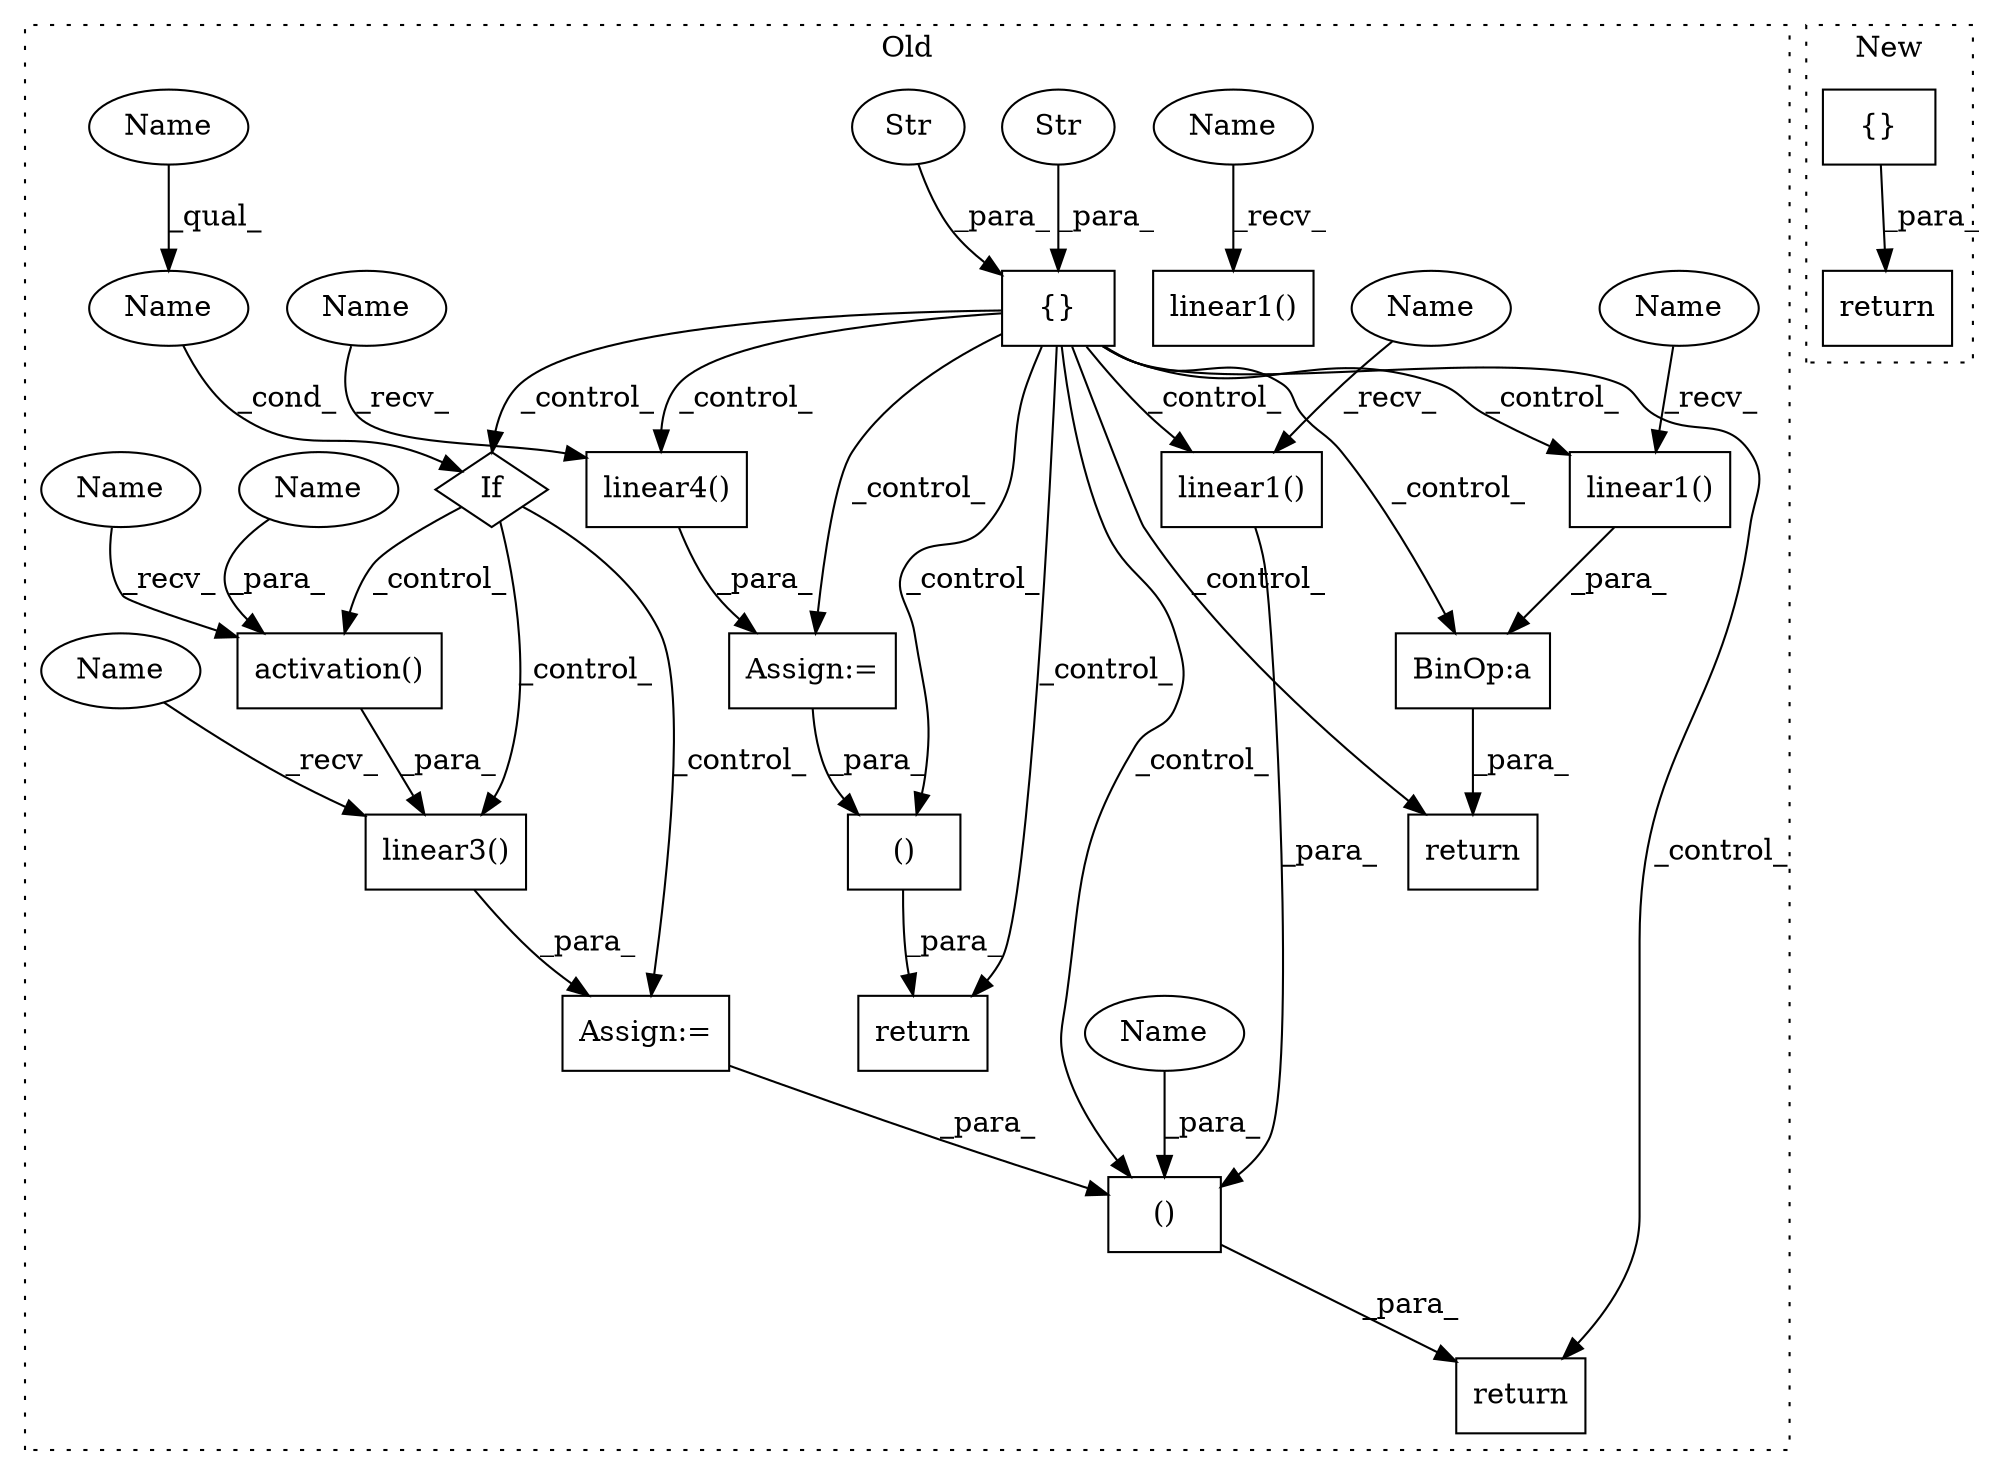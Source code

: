 digraph G {
subgraph cluster0 {
1 [label="activation()" a="75" s="19326,19351" l="16,1" shape="box"];
3 [label="return" a="93" s="19535" l="7" shape="box"];
4 [label="()" a="54" s="19551" l="26" shape="box"];
5 [label="Assign:=" a="68" s="19310" l="3" shape="box"];
6 [label="linear4()" a="75" s="19964,19978" l="13,1" shape="box"];
7 [label="If" a="96" s="19256,19279" l="3,22" shape="diamond"];
8 [label="linear1()" a="75" s="19682,19696" l="13,1" shape="box"];
9 [label="BinOp:a" a="82" s="19799" l="3" shape="box"];
10 [label="linear1()" a="75" s="19129,19143" l="13,1" shape="box"];
11 [label="()" a="54" s="20013" l="15" shape="box"];
13 [label="{}" a="59" s="19036,19080" l="1,0" shape="box"];
14 [label="Str" a="66" s="19050" l="15" shape="ellipse"];
15 [label="Str" a="66" s="19067" l="13" shape="ellipse"];
16 [label="linear3()" a="75" s="19313,19352" l="13,1" shape="box"];
17 [label="Name" a="87" s="19259" l="20" shape="ellipse"];
18 [label="Assign:=" a="68" s="19961" l="3" shape="box"];
19 [label="return" a="93" s="19788" l="7" shape="box"];
20 [label="linear1()" a="75" s="18935,18949" l="13,1" shape="box"];
21 [label="return" a="93" s="19996" l="7" shape="box"];
22 [label="Name" a="87" s="19342" l="9" shape="ellipse"];
23 [label="Name" a="87" s="19553" l="9" shape="ellipse"];
24 [label="Name" a="87" s="19259" l="4" shape="ellipse"];
25 [label="Name" a="87" s="18935" l="4" shape="ellipse"];
26 [label="Name" a="87" s="19326" l="4" shape="ellipse"];
27 [label="Name" a="87" s="19682" l="4" shape="ellipse"];
28 [label="Name" a="87" s="19129" l="4" shape="ellipse"];
29 [label="Name" a="87" s="19964" l="4" shape="ellipse"];
30 [label="Name" a="87" s="19313" l="4" shape="ellipse"];
label = "Old";
style="dotted";
}
subgraph cluster1 {
2 [label="return" a="93" s="16185" l="7" shape="box"];
12 [label="{}" a="95" s="16192,16275" l="1,1" shape="box"];
label = "New";
style="dotted";
}
1 -> 16 [label="_para_"];
4 -> 3 [label="_para_"];
5 -> 4 [label="_para_"];
6 -> 18 [label="_para_"];
7 -> 16 [label="_control_"];
7 -> 1 [label="_control_"];
7 -> 5 [label="_control_"];
8 -> 9 [label="_para_"];
9 -> 19 [label="_para_"];
10 -> 4 [label="_para_"];
11 -> 21 [label="_para_"];
12 -> 2 [label="_para_"];
13 -> 9 [label="_control_"];
13 -> 6 [label="_control_"];
13 -> 3 [label="_control_"];
13 -> 18 [label="_control_"];
13 -> 19 [label="_control_"];
13 -> 7 [label="_control_"];
13 -> 4 [label="_control_"];
13 -> 21 [label="_control_"];
13 -> 11 [label="_control_"];
13 -> 10 [label="_control_"];
13 -> 8 [label="_control_"];
14 -> 13 [label="_para_"];
15 -> 13 [label="_para_"];
16 -> 5 [label="_para_"];
17 -> 7 [label="_cond_"];
18 -> 11 [label="_para_"];
22 -> 1 [label="_para_"];
23 -> 4 [label="_para_"];
24 -> 17 [label="_qual_"];
25 -> 20 [label="_recv_"];
26 -> 1 [label="_recv_"];
27 -> 8 [label="_recv_"];
28 -> 10 [label="_recv_"];
29 -> 6 [label="_recv_"];
30 -> 16 [label="_recv_"];
}